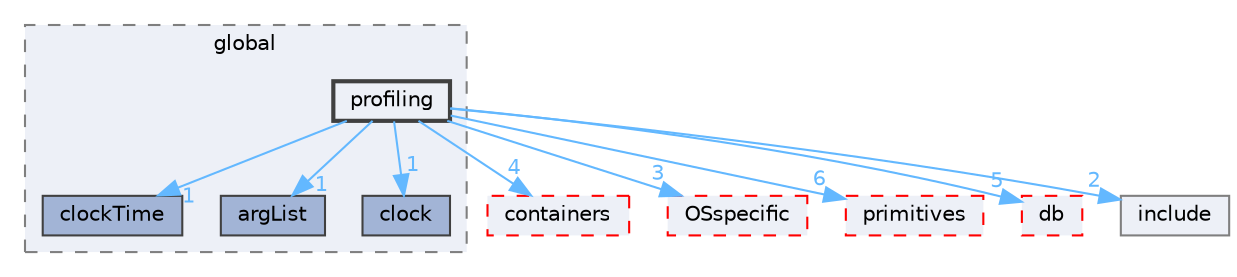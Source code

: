 digraph "src/OpenFOAM/global/profiling"
{
 // LATEX_PDF_SIZE
  bgcolor="transparent";
  edge [fontname=Helvetica,fontsize=10,labelfontname=Helvetica,labelfontsize=10];
  node [fontname=Helvetica,fontsize=10,shape=box,height=0.2,width=0.4];
  compound=true
  subgraph clusterdir_8583492183f4d27c76555f8f333dd07b {
    graph [ bgcolor="#edf0f7", pencolor="grey50", label="global", fontname=Helvetica,fontsize=10 style="filled,dashed", URL="dir_8583492183f4d27c76555f8f333dd07b.html",tooltip=""]
  dir_4730ae0fce5f0ea084f9e136244c66cb [label="clockTime", fillcolor="#a2b4d6", color="grey25", style="filled", URL="dir_4730ae0fce5f0ea084f9e136244c66cb.html",tooltip=""];
  dir_a8fbe6cb4728d939f5fe33ffd5417ee6 [label="argList", fillcolor="#a2b4d6", color="grey25", style="filled", URL="dir_a8fbe6cb4728d939f5fe33ffd5417ee6.html",tooltip=""];
  dir_b57d183a0b4e21f93b91d229b9701796 [label="clock", fillcolor="#a2b4d6", color="grey25", style="filled", URL="dir_b57d183a0b4e21f93b91d229b9701796.html",tooltip=""];
  dir_314397c8b921d6fa0145fe90378f18e7 [label="profiling", fillcolor="#edf0f7", color="grey25", style="filled,bold", URL="dir_314397c8b921d6fa0145fe90378f18e7.html",tooltip=""];
  }
  dir_19d0872053bde092be81d7fe3f56cbf7 [label="containers", fillcolor="#edf0f7", color="red", style="filled,dashed", URL="dir_19d0872053bde092be81d7fe3f56cbf7.html",tooltip=""];
  dir_1e7df7a7407fc4618be5c18f76eb7b99 [label="OSspecific", fillcolor="#edf0f7", color="red", style="filled,dashed", URL="dir_1e7df7a7407fc4618be5c18f76eb7b99.html",tooltip=""];
  dir_3e50f45338116b169052b428016851aa [label="primitives", fillcolor="#edf0f7", color="red", style="filled,dashed", URL="dir_3e50f45338116b169052b428016851aa.html",tooltip=""];
  dir_63c634f7a7cfd679ac26c67fb30fc32f [label="db", fillcolor="#edf0f7", color="red", style="filled,dashed", URL="dir_63c634f7a7cfd679ac26c67fb30fc32f.html",tooltip=""];
  dir_e954e9f5966bc1c681a414ec8bd0ee15 [label="include", fillcolor="#edf0f7", color="grey50", style="filled", URL="dir_e954e9f5966bc1c681a414ec8bd0ee15.html",tooltip=""];
  dir_314397c8b921d6fa0145fe90378f18e7->dir_19d0872053bde092be81d7fe3f56cbf7 [headlabel="4", labeldistance=1.5 headhref="dir_003102_000669.html" href="dir_003102_000669.html" color="steelblue1" fontcolor="steelblue1"];
  dir_314397c8b921d6fa0145fe90378f18e7->dir_1e7df7a7407fc4618be5c18f76eb7b99 [headlabel="3", labeldistance=1.5 headhref="dir_003102_002727.html" href="dir_003102_002727.html" color="steelblue1" fontcolor="steelblue1"];
  dir_314397c8b921d6fa0145fe90378f18e7->dir_3e50f45338116b169052b428016851aa [headlabel="6", labeldistance=1.5 headhref="dir_003102_003069.html" href="dir_003102_003069.html" color="steelblue1" fontcolor="steelblue1"];
  dir_314397c8b921d6fa0145fe90378f18e7->dir_4730ae0fce5f0ea084f9e136244c66cb [headlabel="1", labeldistance=1.5 headhref="dir_003102_000496.html" href="dir_003102_000496.html" color="steelblue1" fontcolor="steelblue1"];
  dir_314397c8b921d6fa0145fe90378f18e7->dir_63c634f7a7cfd679ac26c67fb30fc32f [headlabel="5", labeldistance=1.5 headhref="dir_003102_000817.html" href="dir_003102_000817.html" color="steelblue1" fontcolor="steelblue1"];
  dir_314397c8b921d6fa0145fe90378f18e7->dir_a8fbe6cb4728d939f5fe33ffd5417ee6 [headlabel="1", labeldistance=1.5 headhref="dir_003102_000123.html" href="dir_003102_000123.html" color="steelblue1" fontcolor="steelblue1"];
  dir_314397c8b921d6fa0145fe90378f18e7->dir_b57d183a0b4e21f93b91d229b9701796 [headlabel="1", labeldistance=1.5 headhref="dir_003102_000495.html" href="dir_003102_000495.html" color="steelblue1" fontcolor="steelblue1"];
  dir_314397c8b921d6fa0145fe90378f18e7->dir_e954e9f5966bc1c681a414ec8bd0ee15 [headlabel="2", labeldistance=1.5 headhref="dir_003102_001804.html" href="dir_003102_001804.html" color="steelblue1" fontcolor="steelblue1"];
}
